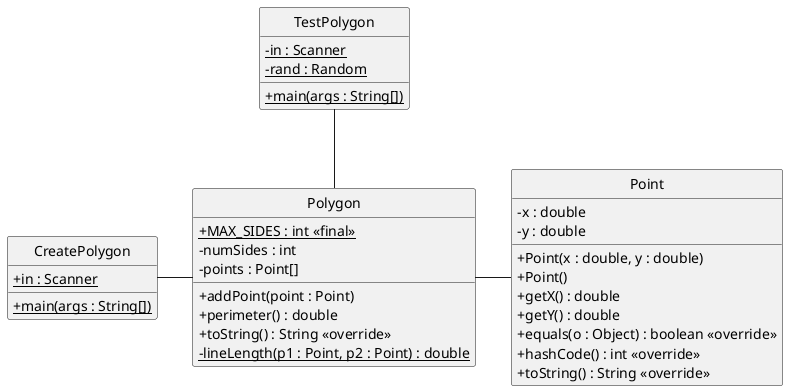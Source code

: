 @startuml
set separator none
skinparam classAttributeIconSize 0
hide circle

class CreatePolygon {
 + {static} in : Scanner
 + {static} main(args : String[])
}

class TestPolygon {
 - {static} in : Scanner
 - {static} rand : Random
 + {static} main(args : String[])
}

class Polygon {
 + {static} MAX_SIDES : int <<final>>
 - numSides : int
 - points : Point[]
 + addPoint(point : Point)
 + perimeter() : double
 + toString() : String <<override>>
 - {static} lineLength(p1 : Point, p2 : Point) : double  
}

class Point {
 - x : double
 - y : double
 + Point(x : double, y : double)
 + Point()
 + getX() : double
 + getY() : double
 + equals(o : Object) : boolean <<override>>
 + hashCode() : int <<override>>
 + toString() : String <<override>>
}

Polygon - Point
CreatePolygon - Polygon
TestPolygon -- Polygon
@enduml

